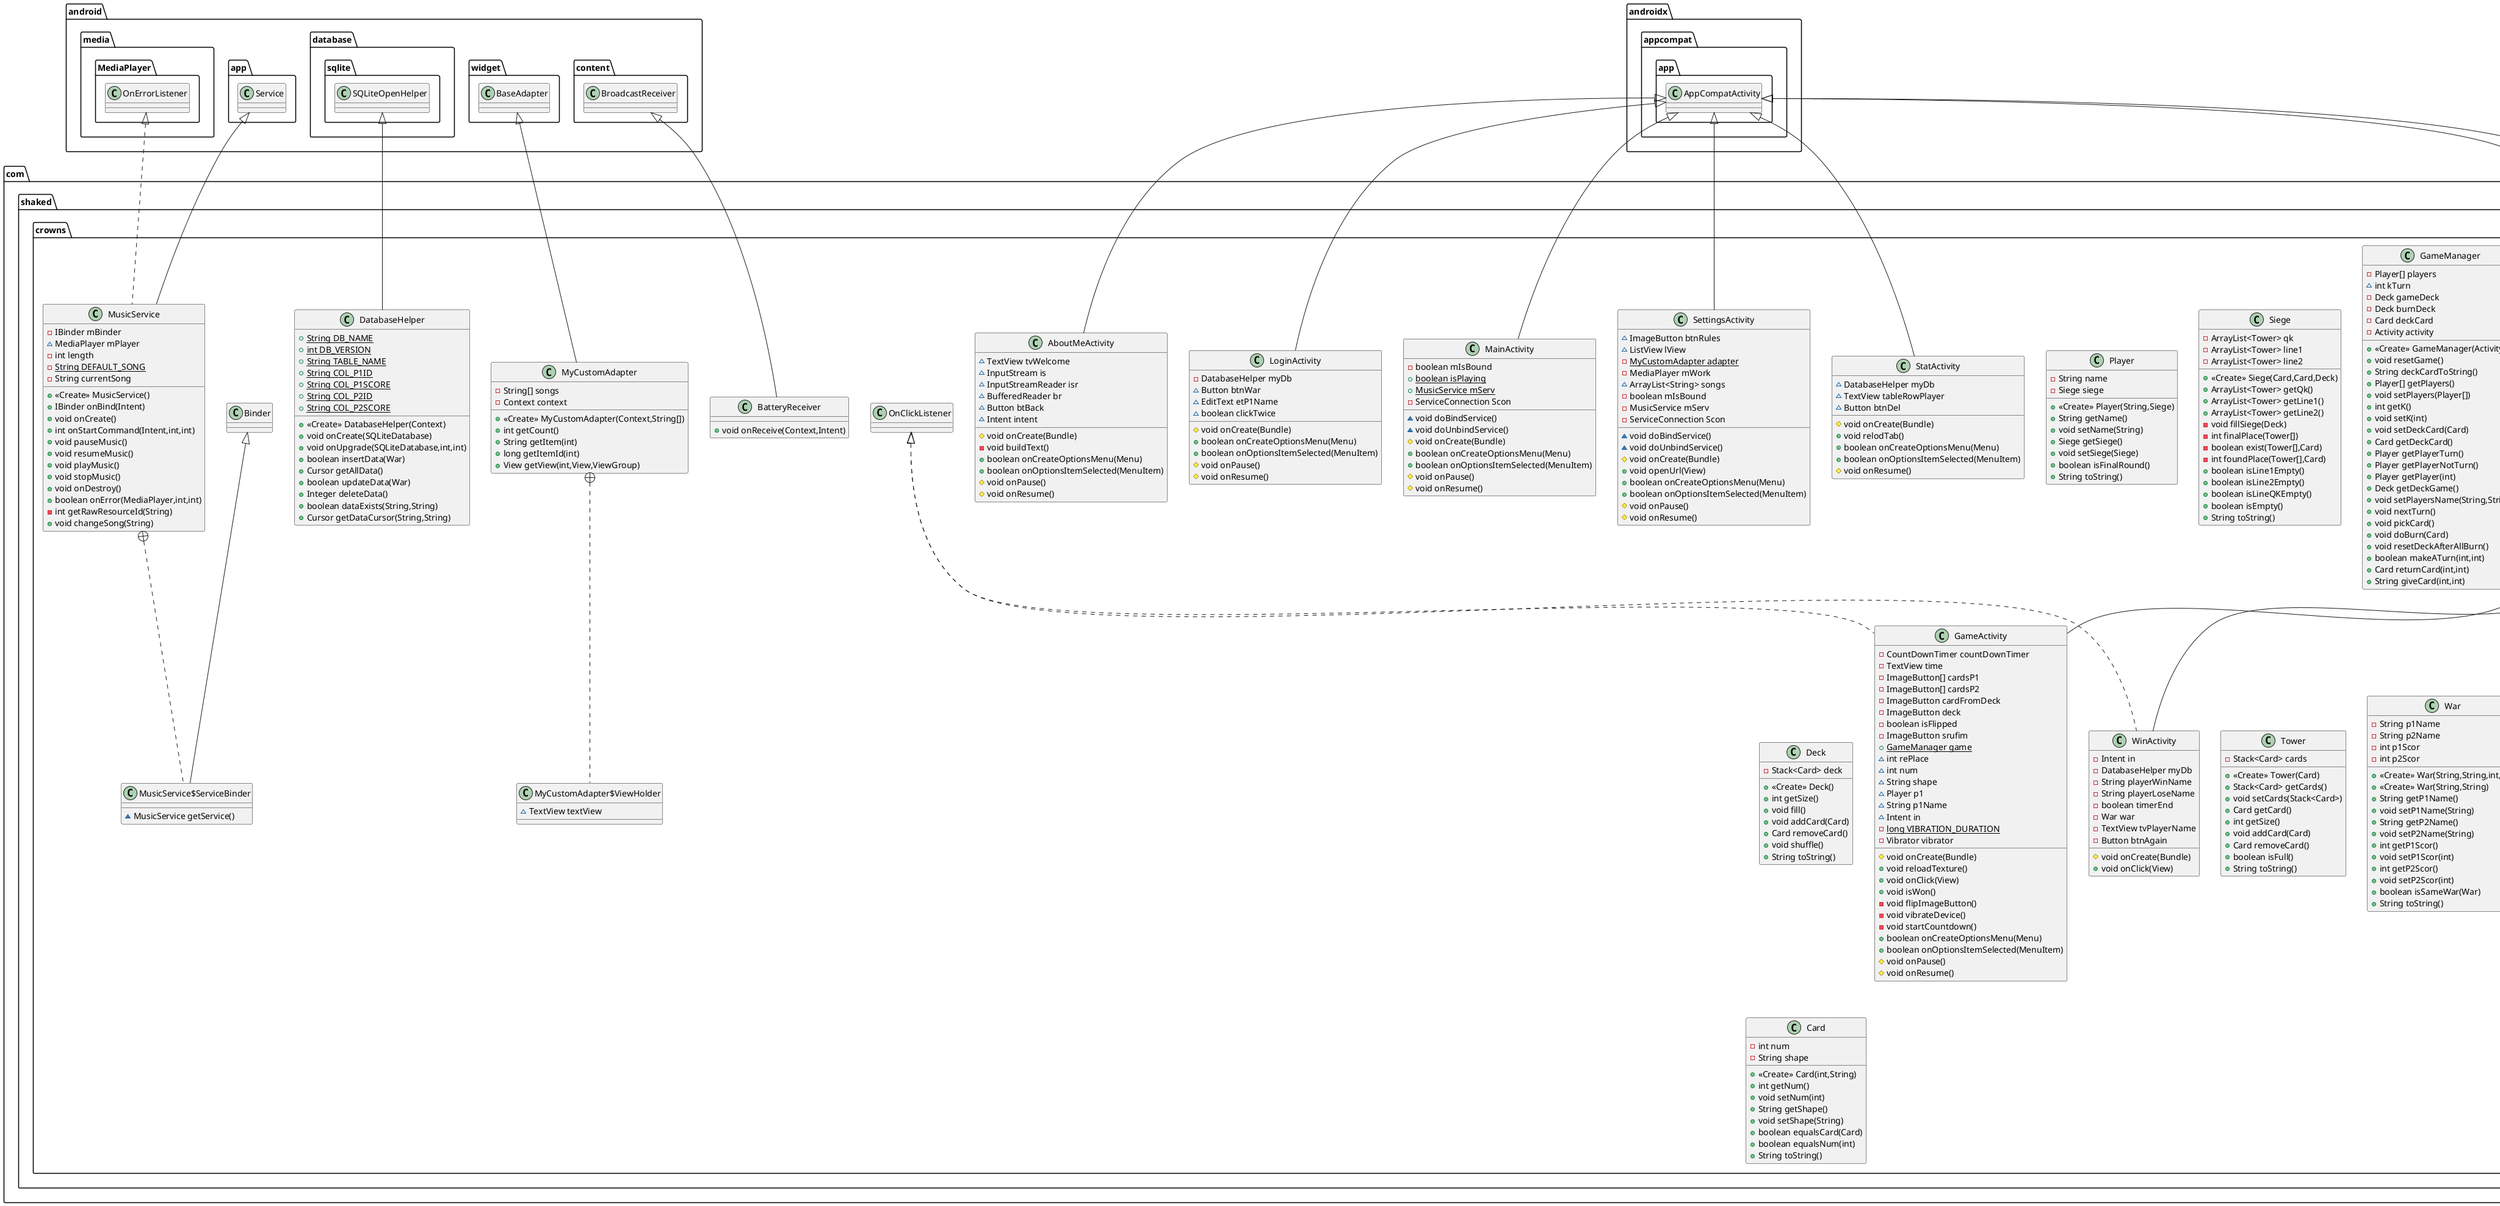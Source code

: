 @startuml
class com.shaked.crowns.MainActivity {
- boolean mIsBound
+ {static} boolean isPlaying
+ {static} MusicService mServ
- ServiceConnection Scon
~ void doBindService()
~ void doUnbindService()
# void onCreate(Bundle)
+ boolean onCreateOptionsMenu(Menu)
+ boolean onOptionsItemSelected(MenuItem)
# void onPause()
# void onResume()
}


class com.shaked.crowns.Player {
- String name
- Siege siege
+ <<Create>> Player(String,Siege)
+ String getName()
+ void setName(String)
+ Siege getSiege()
+ void setSiege(Siege)
+ boolean isFinalRound()
+ String toString()
}


class com.shaked.crowns.Siege {
- ArrayList<Tower> qk
- ArrayList<Tower> line1
- ArrayList<Tower> line2
+ <<Create>> Siege(Card,Card,Deck)
+ ArrayList<Tower> getQk()
+ ArrayList<Tower> getLine1()
+ ArrayList<Tower> getLine2()
- void fillSiege(Deck)
- int finalPlace(Tower[])
- boolean exist(Tower[],Card)
- int foundPlace(Tower[],Card)
+ boolean isLine1Empty()
+ boolean isLine2Empty()
+ boolean isLineQKEmpty()
+ boolean isEmpty()
+ String toString()
}


class com.shaked.crowns.GameActivity {
- CountDownTimer countDownTimer
- TextView time
- ImageButton[] cardsP1
- ImageButton[] cardsP2
- ImageButton cardFromDeck
- ImageButton deck
- boolean isFlipped
- ImageButton srufim
+ {static} GameManager game
~ int rePlace
~ int num
~ String shape
~ Player p1
~ String p1Name
~ Intent in
- {static} long VIBRATION_DURATION
- Vibrator vibrator
# void onCreate(Bundle)
+ void reloadTexture()
+ void onClick(View)
+ void isWon()
- void flipImageButton()
- void vibrateDevice()
- void startCountdown()
+ boolean onCreateOptionsMenu(Menu)
+ boolean onOptionsItemSelected(MenuItem)
# void onPause()
# void onResume()
}


class com.shaked.crowns.LoginActivity {
- DatabaseHelper myDb
~ Button btnWar
~ EditText etP1Name
~ boolean clickTwice
# void onCreate(Bundle)
+ boolean onCreateOptionsMenu(Menu)
+ boolean onOptionsItemSelected(MenuItem)
# void onPause()
# void onResume()
}


class com.shaked.crowns.WinActivity {
- Intent in
- DatabaseHelper myDb
- String playerWinName
- String playerLoseName
- boolean timerEnd
- War war
- TextView tvPlayerName
- Button btnAgain
# void onCreate(Bundle)
+ void onClick(View)
}


class com.shaked.crowns.DatabaseHelper {
+ {static} String DB_NAME
+ {static} int DB_VERSION
+ {static} String TABLE_NAME
+ {static} String COL_P1ID
+ {static} String COL_P1SCORE
+ {static} String COL_P2ID
+ {static} String COL_P2SCORE
+ <<Create>> DatabaseHelper(Context)
+ void onCreate(SQLiteDatabase)
+ void onUpgrade(SQLiteDatabase,int,int)
+ boolean insertData(War)
+ Cursor getAllData()
+ boolean updateData(War)
+ Integer deleteData()
+ boolean dataExists(String,String)
+ Cursor getDataCursor(String,String)
}


class com.shaked.crowns.AboutMeActivity {
~ TextView tvWelcome
~ InputStream is
~ InputStreamReader isr
~ BufferedReader br
~ Button btBack
~ Intent intent
# void onCreate(Bundle)
- void buildText()
+ boolean onCreateOptionsMenu(Menu)
+ boolean onOptionsItemSelected(MenuItem)
# void onPause()
# void onResume()
}


class com.shaked.crowns.GameManager {
- Player[] players
~ int kTurn
- Deck gameDeck
- Deck burnDeck
- Card deckCard
- Activity activity
+ <<Create>> GameManager(Activity)
+ void resetGame()
+ String deckCardToString()
+ Player[] getPlayers()
+ void setPlayers(Player[])
+ int getK()
+ void setK(int)
+ void setDeckCard(Card)
+ Card getDeckCard()
+ Player getPlayerTurn()
+ Player getPlayerNotTurn()
+ Player getPlayer(int)
+ Deck getDeckGame()
+ void setPlayersName(String,String)
+ void nextTurn()
+ void pickCard()
+ void doBurn(Card)
+ void resetDeckAfterAllBurn()
+ boolean makeATurn(int,int)
+ Card returnCard(int,int)
+ String giveCard(int,int)
}


class com.shaked.crowns.Deck {
- Stack<Card> deck
+ <<Create>> Deck()
+ int getSize()
+ void fill()
+ void addCard(Card)
+ Card removeCard()
+ void shuffle()
+ String toString()
}


class com.shaked.crowns.StatActivity {
~ DatabaseHelper myDb
~ TextView tableRowPlayer
~ Button btnDel
# void onCreate(Bundle)
+ void relodTab()
+ boolean onCreateOptionsMenu(Menu)
+ boolean onOptionsItemSelected(MenuItem)
# void onResume()
}


class com.shaked.crowns.Tower {
- Stack<Card> cards
+ <<Create>> Tower(Card)
+ Stack<Card> getCards()
+ void setCards(Stack<Card>)
+ Card getCard()
+ int getSize()
+ void addCard(Card)
+ Card removeCard()
+ boolean isFull()
+ String toString()
}


class com.shaked.crowns.War {
- String p1Name
- String p2Name
- int p1Scor
- int p2Scor
+ <<Create>> War(String,String,int,int)
+ <<Create>> War(String,String)
+ String getP1Name()
+ void setP1Name(String)
+ String getP2Name()
+ void setP2Name(String)
+ int getP1Scor()
+ void setP1Scor(int)
+ int getP2Scor()
+ void setP2Scor(int)
+ boolean isSameWar(War)
+ String toString()
}


class com.shaked.crowns.MusicService {
- IBinder mBinder
~ MediaPlayer mPlayer
- int length
- {static} String DEFAULT_SONG
- String currentSong
+ <<Create>> MusicService()
+ IBinder onBind(Intent)
+ void onCreate()
+ int onStartCommand(Intent,int,int)
+ void pauseMusic()
+ void resumeMusic()
+ void playMusic()
+ void stopMusic()
+ void onDestroy()
+ boolean onError(MediaPlayer,int,int)
- int getRawResourceId(String)
+ void changeSong(String)
}


class com.shaked.crowns.MusicService$ServiceBinder {
~ MusicService getService()
}

class com.shaked.crowns.Card {
- int num
- String shape
+ <<Create>> Card(int,String)
+ int getNum()
+ void setNum(int)
+ String getShape()
+ void setShape(String)
+ boolean equalsCard(Card)
+ boolean equalsNum(int)
+ String toString()
}


class com.shaked.crowns.MyCustomAdapter {
- String[] songs
- Context context
+ <<Create>> MyCustomAdapter(Context,String[])
+ int getCount()
+ String getItem(int)
+ long getItemId(int)
+ View getView(int,View,ViewGroup)
}


class com.shaked.crowns.MyCustomAdapter$ViewHolder {
~ TextView textView
}

class com.shaked.crowns.BatteryReceiver {
+ void onReceive(Context,Intent)
}

class com.shaked.crowns.SettingsActivity {
~ ImageButton btnRules
~ ListView lView
- {static} MyCustomAdapter adapter
- MediaPlayer mWork
~ ArrayList<String> songs
- boolean mIsBound
- MusicService mServ
- ServiceConnection Scon
~ void doBindService()
~ void doUnbindService()
# void onCreate(Bundle)
+ void openUrl(View)
+ boolean onCreateOptionsMenu(Menu)
+ boolean onOptionsItemSelected(MenuItem)
# void onPause()
# void onResume()
}




androidx.appcompat.app.AppCompatActivity <|-- com.shaked.crowns.MainActivity
com.shaked.crowns.OnClickListener <|.. com.shaked.crowns.GameActivity
androidx.appcompat.app.AppCompatActivity <|-- com.shaked.crowns.GameActivity
androidx.appcompat.app.AppCompatActivity <|-- com.shaked.crowns.LoginActivity
com.shaked.crowns.OnClickListener <|.. com.shaked.crowns.WinActivity
androidx.appcompat.app.AppCompatActivity <|-- com.shaked.crowns.WinActivity
android.database.sqlite.SQLiteOpenHelper <|-- com.shaked.crowns.DatabaseHelper
androidx.appcompat.app.AppCompatActivity <|-- com.shaked.crowns.AboutMeActivity
androidx.appcompat.app.AppCompatActivity <|-- com.shaked.crowns.StatActivity
android.media.MediaPlayer.OnErrorListener <|.. com.shaked.crowns.MusicService
android.app.Service <|-- com.shaked.crowns.MusicService
com.shaked.crowns.MusicService +.. com.shaked.crowns.MusicService$ServiceBinder
com.shaked.crowns.Binder <|-- com.shaked.crowns.MusicService$ServiceBinder
android.widget.BaseAdapter <|-- com.shaked.crowns.MyCustomAdapter
com.shaked.crowns.MyCustomAdapter +.. com.shaked.crowns.MyCustomAdapter$ViewHolder
android.content.BroadcastReceiver <|-- com.shaked.crowns.BatteryReceiver
androidx.appcompat.app.AppCompatActivity <|-- com.shaked.crowns.SettingsActivity
@enduml